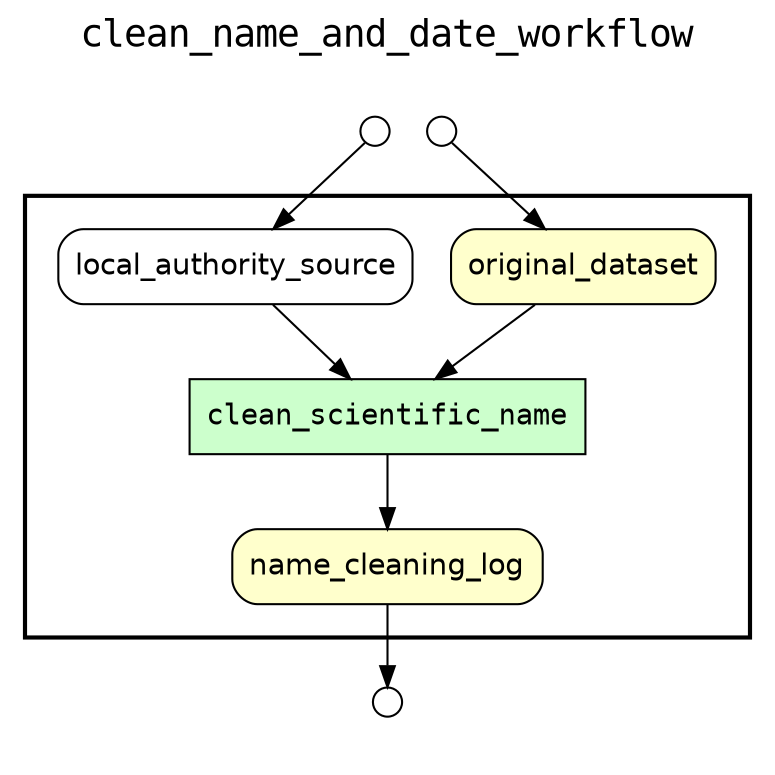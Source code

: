 
digraph yw_data_view {
rankdir=TB
fontname=Courier; fontsize=18; labelloc=t
label="clean_name_and_date_workflow"
subgraph cluster_workflow { label=""; color=black; penwidth=2
subgraph cluster_workflow_inner { label=""; color=white
node[shape=box style="filled" fillcolor="#CCFFCC" peripheries=1 fontname=Courier]
clean_scientific_name
node[shape=box style="filled" fillcolor="#CCFFCC" peripheries=1 fontname=Courier]
clean_scientific_name
node[shape=box style="rounded,filled" fillcolor="#FFFFCC" peripheries=1 fontname=Helvetica]
original_dataset
name_cleaning_log
node[shape=box style="rounded,filled" fillcolor="#FFFFFF" peripheries=1 fontname=Helvetica]
local_authority_source
}}
subgraph cluster_inflows { label=""; color=white; penwidth=2
subgraph cluster_inflows_inner { label=""; color=white
node[shape=circle fillcolor="#FFFFFF" peripheries=1 width=0.2]
original_dataset_inflow [label=""]
local_authority_source_inflow [label=""]
}}
subgraph cluster_outflows { label=""; color=white; penwidth=2
subgraph cluster_outflows_inner { label=""; color=white
node[shape=circle fillcolor="#FFFFFF" peripheries=1 width=0.2]
name_cleaning_log_outflow [label=""]
}}
original_dataset -> clean_scientific_name
local_authority_source -> clean_scientific_name
clean_scientific_name -> name_cleaning_log
original_dataset_inflow -> original_dataset
local_authority_source_inflow -> local_authority_source
name_cleaning_log -> name_cleaning_log_outflow
}

